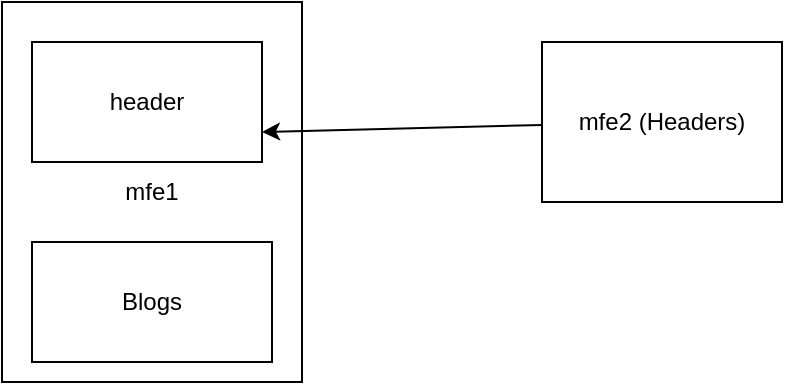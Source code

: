 <mxfile>
    <diagram id="KEt3mgjEyjqeIciHXaAo" name="Page-1">
        <mxGraphModel dx="740" dy="475" grid="1" gridSize="10" guides="1" tooltips="1" connect="1" arrows="1" fold="1" page="1" pageScale="1" pageWidth="850" pageHeight="1100" math="0" shadow="0">
            <root>
                <mxCell id="0"/>
                <mxCell id="1" parent="0"/>
                <mxCell id="2" value="mfe1" style="rounded=0;whiteSpace=wrap;html=1;" vertex="1" parent="1">
                    <mxGeometry x="210" y="80" width="150" height="190" as="geometry"/>
                </mxCell>
                <mxCell id="3" value="header" style="rounded=0;whiteSpace=wrap;html=1;" vertex="1" parent="1">
                    <mxGeometry x="225" y="100" width="115" height="60" as="geometry"/>
                </mxCell>
                <mxCell id="7" style="edgeStyle=none;html=1;entryX=1;entryY=0.75;entryDx=0;entryDy=0;" edge="1" parent="1" source="6" target="3">
                    <mxGeometry relative="1" as="geometry"/>
                </mxCell>
                <mxCell id="6" value="mfe2 (Headers)" style="rounded=0;whiteSpace=wrap;html=1;" vertex="1" parent="1">
                    <mxGeometry x="480" y="100" width="120" height="80" as="geometry"/>
                </mxCell>
                <mxCell id="8" value="Blogs" style="rounded=0;whiteSpace=wrap;html=1;" vertex="1" parent="1">
                    <mxGeometry x="225" y="200" width="120" height="60" as="geometry"/>
                </mxCell>
            </root>
        </mxGraphModel>
    </diagram>
</mxfile>